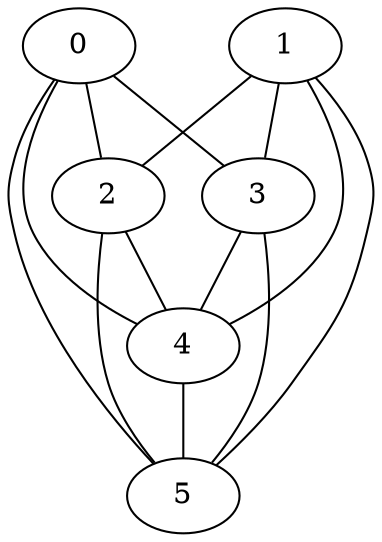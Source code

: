 graph Graphette
{
	0 -- 2;
	0 -- 3;
	0 -- 4;
	0 -- 5;
	1 -- 2;
	1 -- 3;
	1 -- 4;
	1 -- 5;
	2 -- 4;
	2 -- 5;
	3 -- 4;
	3 -- 5;
	4 -- 5;
}
